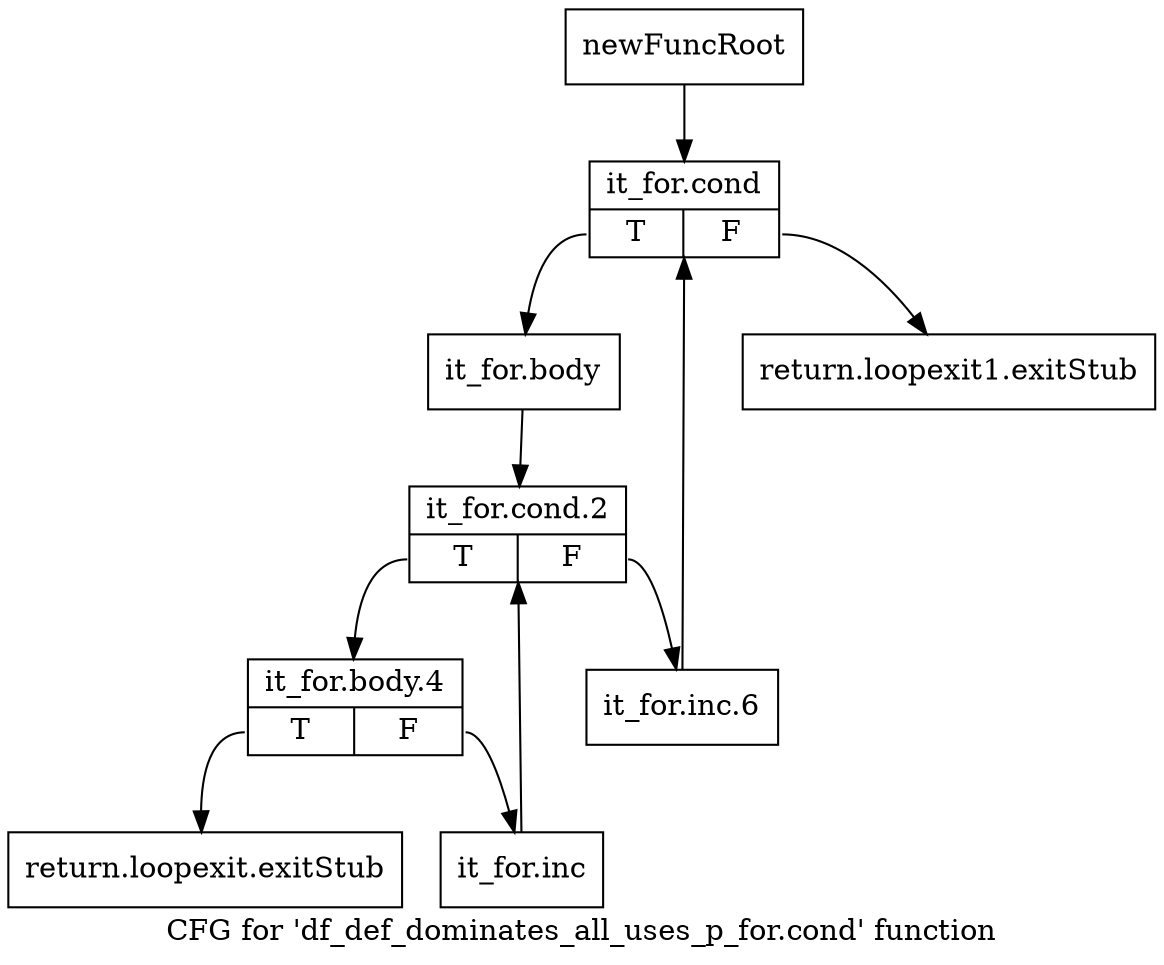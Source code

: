 digraph "CFG for 'df_def_dominates_all_uses_p_for.cond' function" {
	label="CFG for 'df_def_dominates_all_uses_p_for.cond' function";

	Node0xaada090 [shape=record,label="{newFuncRoot}"];
	Node0xaada090 -> Node0xaada180;
	Node0xaada0e0 [shape=record,label="{return.loopexit1.exitStub}"];
	Node0xaada130 [shape=record,label="{return.loopexit.exitStub}"];
	Node0xaada180 [shape=record,label="{it_for.cond|{<s0>T|<s1>F}}"];
	Node0xaada180:s0 -> Node0xaada1d0;
	Node0xaada180:s1 -> Node0xaada0e0;
	Node0xaada1d0 [shape=record,label="{it_for.body}"];
	Node0xaada1d0 -> Node0xaada220;
	Node0xaada220 [shape=record,label="{it_for.cond.2|{<s0>T|<s1>F}}"];
	Node0xaada220:s0 -> Node0xaada2c0;
	Node0xaada220:s1 -> Node0xaada270;
	Node0xaada270 [shape=record,label="{it_for.inc.6}"];
	Node0xaada270 -> Node0xaada180;
	Node0xaada2c0 [shape=record,label="{it_for.body.4|{<s0>T|<s1>F}}"];
	Node0xaada2c0:s0 -> Node0xaada130;
	Node0xaada2c0:s1 -> Node0xaada310;
	Node0xaada310 [shape=record,label="{it_for.inc}"];
	Node0xaada310 -> Node0xaada220;
}
